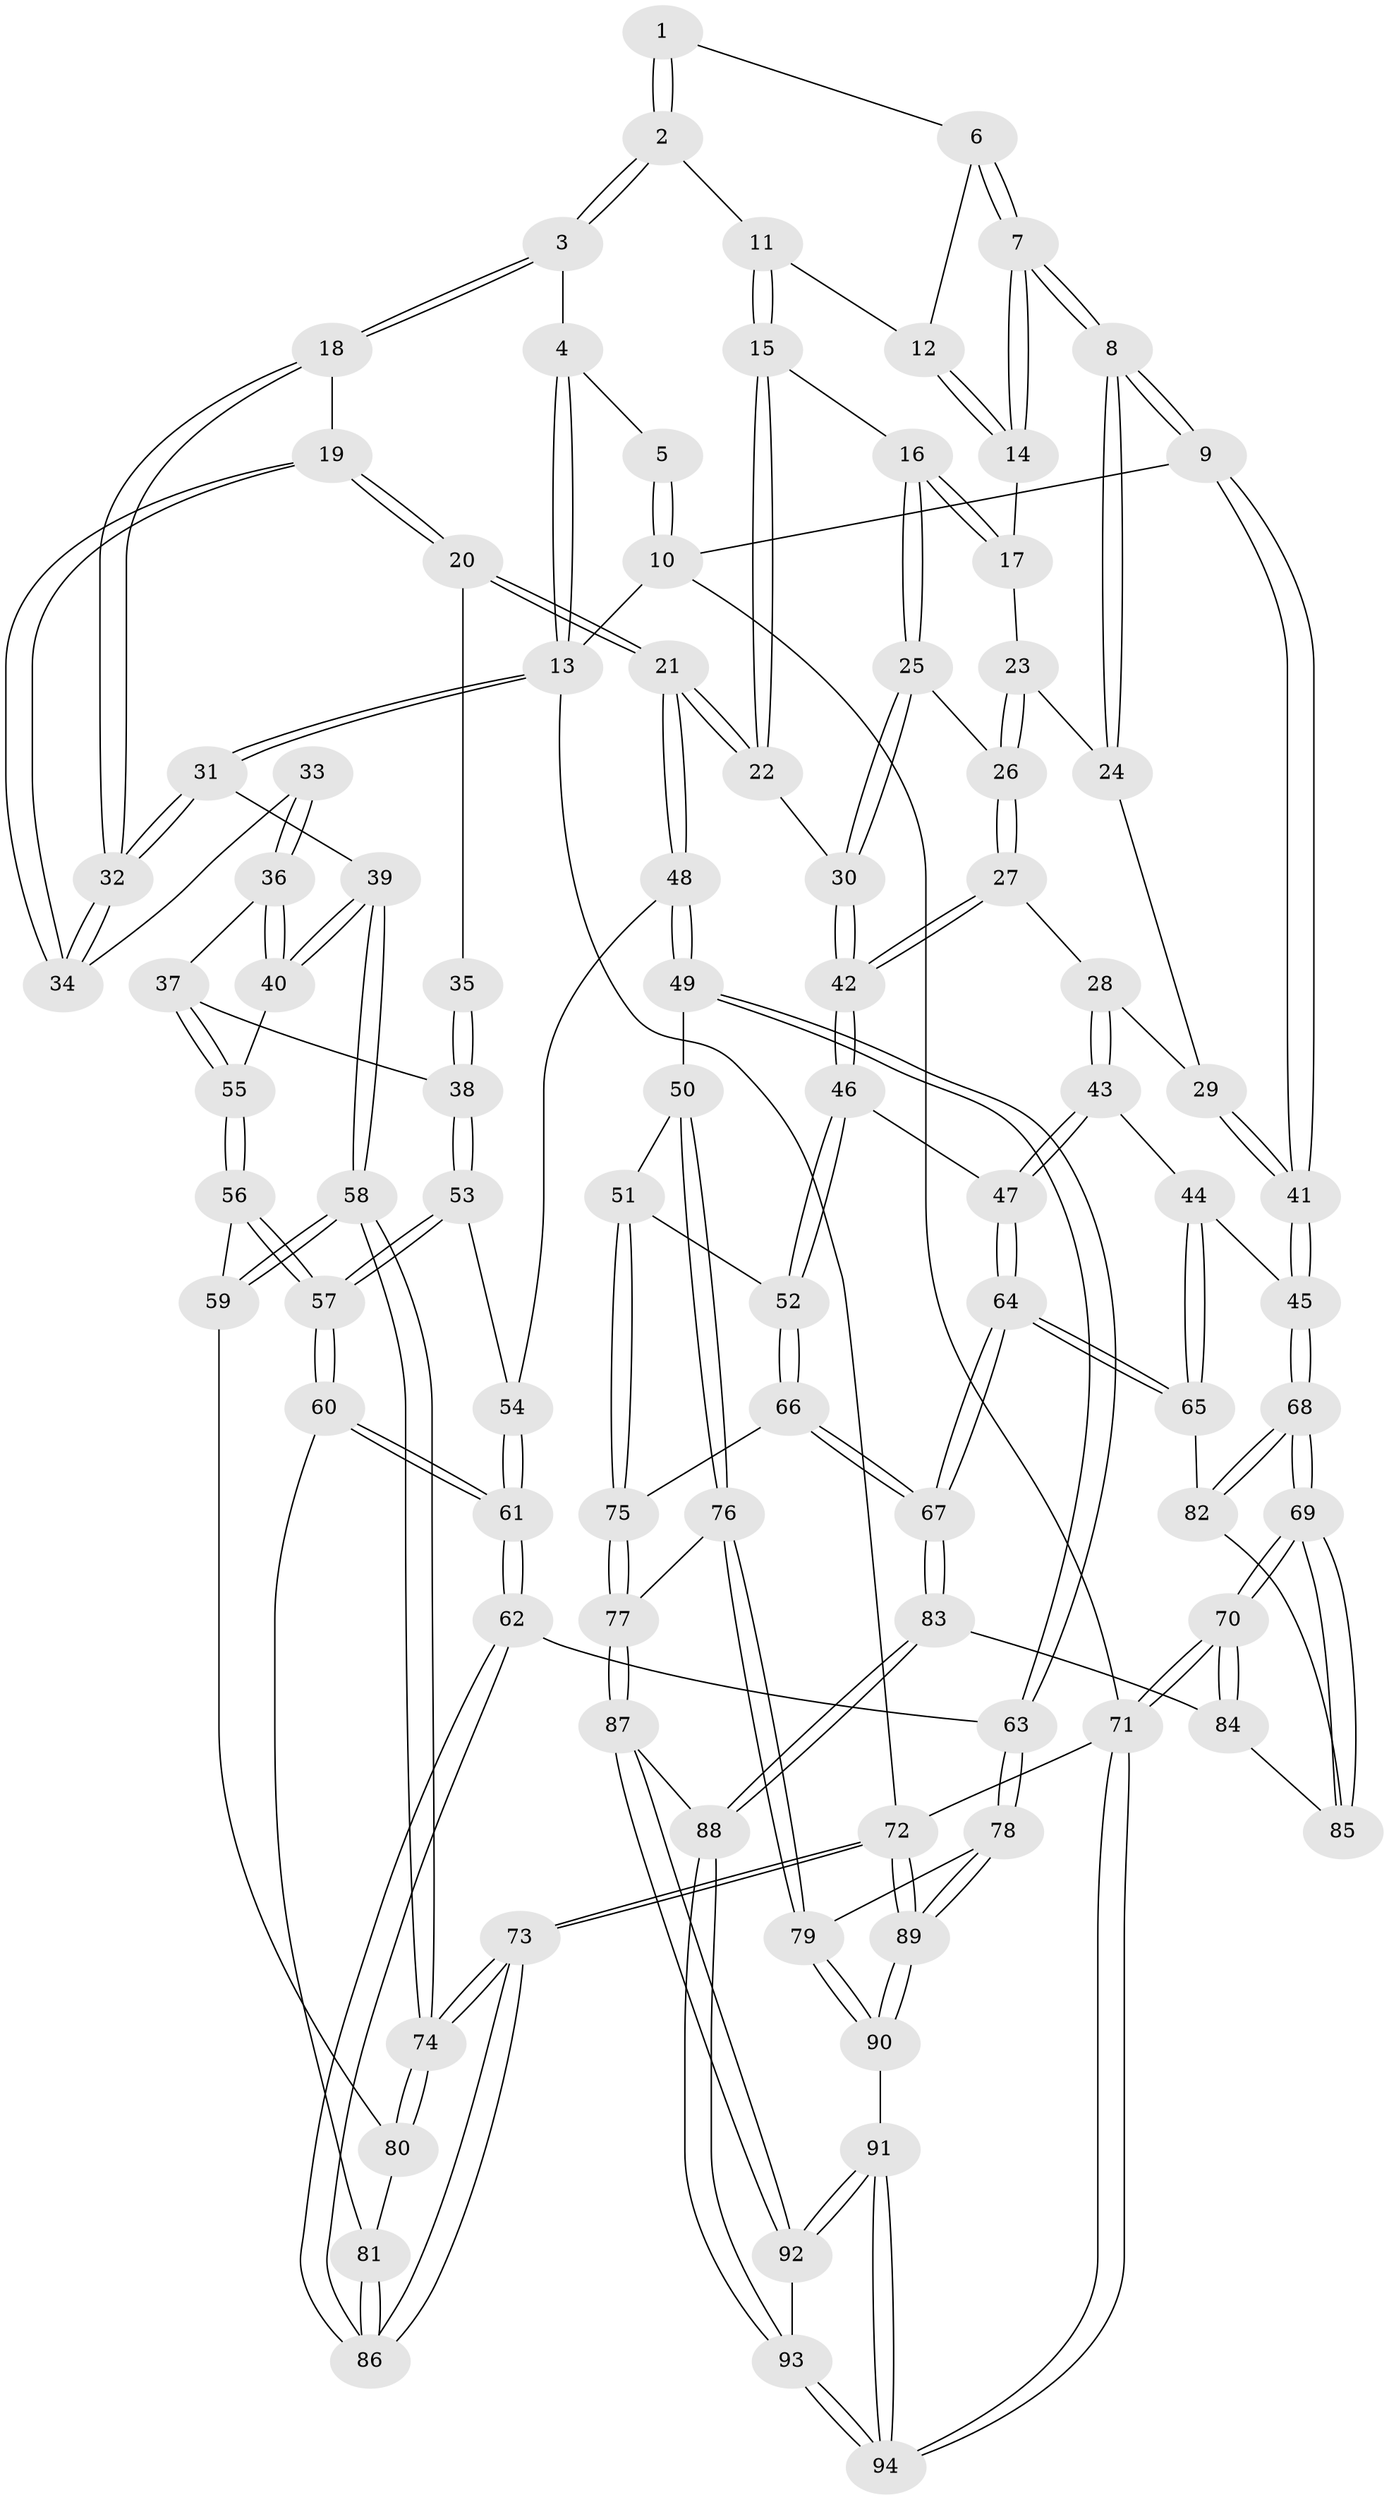 // Generated by graph-tools (version 1.1) at 2025/16/03/09/25 04:16:59]
// undirected, 94 vertices, 232 edges
graph export_dot {
graph [start="1"]
  node [color=gray90,style=filled];
  1 [pos="+0.2518446495102401+0.04985734047060678"];
  2 [pos="+0.4304003118476488+0.0990230395526071"];
  3 [pos="+0.6310940701734122+0.03990870847140676"];
  4 [pos="+0.642173342745927+0"];
  5 [pos="+0.22728514514413992+0"];
  6 [pos="+0.24950568744141274+0.053490327627081384"];
  7 [pos="+0+0.08587933563225499"];
  8 [pos="+0+0.0835361351126156"];
  9 [pos="+0+0.05438911553752334"];
  10 [pos="+0+0"];
  11 [pos="+0.3690943802033094+0.16008159779732284"];
  12 [pos="+0.23341693991942308+0.12484081569943573"];
  13 [pos="+1+0"];
  14 [pos="+0.20832146958834963+0.17650524380535618"];
  15 [pos="+0.34666258283572693+0.19947246344465738"];
  16 [pos="+0.26518788150068706+0.24053318998857326"];
  17 [pos="+0.2143475133025273+0.19146816056029695"];
  18 [pos="+0.6372021293734049+0.058153115996821034"];
  19 [pos="+0.6443663816223442+0.15127325647281648"];
  20 [pos="+0.6417367223880179+0.2108397289548314"];
  21 [pos="+0.6337734378601825+0.2420115491229551"];
  22 [pos="+0.42249460062941047+0.2966762243635203"];
  23 [pos="+0.16074011537640295+0.2529845251436121"];
  24 [pos="+0.12895986193184922+0.2782099375903669"];
  25 [pos="+0.2695114673705767+0.27191824671973897"];
  26 [pos="+0.21021447504170382+0.3281779015012038"];
  27 [pos="+0.18911638205536682+0.3542555280295865"];
  28 [pos="+0.1719880677549139+0.3664791373886234"];
  29 [pos="+0.13535271040331556+0.321340592172165"];
  30 [pos="+0.3511752371089063+0.35246567859616956"];
  31 [pos="+1+0.14899795950293834"];
  32 [pos="+1+0.16543998342967264"];
  33 [pos="+0.9933027816311442+0.24313846822821972"];
  34 [pos="+1+0.23719684119544804"];
  35 [pos="+0.8843300528710062+0.2923625012572833"];
  36 [pos="+0.9454668685713862+0.3388468127695181"];
  37 [pos="+0.9042461706308211+0.3932822103019567"];
  38 [pos="+0.885539869915503+0.3885642697979968"];
  39 [pos="+1+0.391726289697876"];
  40 [pos="+1+0.408465983260842"];
  41 [pos="+0+0.3693164047507641"];
  42 [pos="+0.3460814386806121+0.3964714802692109"];
  43 [pos="+0.1599161667337366+0.4195296999728229"];
  44 [pos="+0.044976588053506524+0.4605867828168073"];
  45 [pos="+0+0.3946651282411004"];
  46 [pos="+0.34942801153704206+0.44570617734336093"];
  47 [pos="+0.2596760944297501+0.49750239938636426"];
  48 [pos="+0.6471549344941416+0.36737551717653744"];
  49 [pos="+0.5623661898925851+0.4689988720156764"];
  50 [pos="+0.5141086816040042+0.5122047293519082"];
  51 [pos="+0.5065007766639594+0.5111465839044106"];
  52 [pos="+0.4661509830754783+0.504965762705928"];
  53 [pos="+0.8068955410320207+0.4147073702835079"];
  54 [pos="+0.671155516111775+0.3847901558310731"];
  55 [pos="+0.9397237721890855+0.41909004850208803"];
  56 [pos="+0.914695468002145+0.5732624791756499"];
  57 [pos="+0.9093541880010858+0.5747539232642037"];
  58 [pos="+1+0.5647754245046842"];
  59 [pos="+0.96847107363334+0.5786003125809178"];
  60 [pos="+0.8057205096789691+0.6581257314686869"];
  61 [pos="+0.7998626397672174+0.6605034175895352"];
  62 [pos="+0.7632705260778083+0.7054204476059833"];
  63 [pos="+0.7621277932055481+0.706041638343814"];
  64 [pos="+0.22188759500544614+0.6432663718142435"];
  65 [pos="+0.13938960666466288+0.6259112388088943"];
  66 [pos="+0.27379644057547586+0.6922061756115261"];
  67 [pos="+0.25763869503519016+0.6938425397989254"];
  68 [pos="+0+0.61563265857194"];
  69 [pos="+0+0.8372978593754813"];
  70 [pos="+0+1"];
  71 [pos="+0+1"];
  72 [pos="+1+1"];
  73 [pos="+1+1"];
  74 [pos="+1+1"];
  75 [pos="+0.3352934311316609+0.7033216290150214"];
  76 [pos="+0.5372030275289207+0.7162588522064013"];
  77 [pos="+0.48626485382252205+0.7336248956438197"];
  78 [pos="+0.7102557377039175+0.7442260017370663"];
  79 [pos="+0.5638147094929483+0.7311801920859278"];
  80 [pos="+0.9710910095013732+0.7051572072272407"];
  81 [pos="+0.9090493968892338+0.7119992555290909"];
  82 [pos="+0.050851142039695874+0.6646788853621226"];
  83 [pos="+0.2208635626691593+0.8365354308027695"];
  84 [pos="+0.1259564175098366+0.8486332628448625"];
  85 [pos="+0.05785188867684055+0.7657968108806231"];
  86 [pos="+1+1"];
  87 [pos="+0.43591372451653604+0.8280116587924307"];
  88 [pos="+0.2225550271296781+0.8390641922535818"];
  89 [pos="+0.7624828092759346+1"];
  90 [pos="+0.5349282848692314+1"];
  91 [pos="+0.5338165254866867+1"];
  92 [pos="+0.4236309504535199+0.9802707183265897"];
  93 [pos="+0.2307299971800899+0.8577512868286914"];
  94 [pos="+0.16135675125622195+1"];
  1 -- 2;
  1 -- 2;
  1 -- 6;
  2 -- 3;
  2 -- 3;
  2 -- 11;
  3 -- 4;
  3 -- 18;
  3 -- 18;
  4 -- 5;
  4 -- 13;
  4 -- 13;
  5 -- 10;
  5 -- 10;
  6 -- 7;
  6 -- 7;
  6 -- 12;
  7 -- 8;
  7 -- 8;
  7 -- 14;
  7 -- 14;
  8 -- 9;
  8 -- 9;
  8 -- 24;
  8 -- 24;
  9 -- 10;
  9 -- 41;
  9 -- 41;
  10 -- 13;
  10 -- 71;
  11 -- 12;
  11 -- 15;
  11 -- 15;
  12 -- 14;
  12 -- 14;
  13 -- 31;
  13 -- 31;
  13 -- 72;
  14 -- 17;
  15 -- 16;
  15 -- 22;
  15 -- 22;
  16 -- 17;
  16 -- 17;
  16 -- 25;
  16 -- 25;
  17 -- 23;
  18 -- 19;
  18 -- 32;
  18 -- 32;
  19 -- 20;
  19 -- 20;
  19 -- 34;
  19 -- 34;
  20 -- 21;
  20 -- 21;
  20 -- 35;
  21 -- 22;
  21 -- 22;
  21 -- 48;
  21 -- 48;
  22 -- 30;
  23 -- 24;
  23 -- 26;
  23 -- 26;
  24 -- 29;
  25 -- 26;
  25 -- 30;
  25 -- 30;
  26 -- 27;
  26 -- 27;
  27 -- 28;
  27 -- 42;
  27 -- 42;
  28 -- 29;
  28 -- 43;
  28 -- 43;
  29 -- 41;
  29 -- 41;
  30 -- 42;
  30 -- 42;
  31 -- 32;
  31 -- 32;
  31 -- 39;
  32 -- 34;
  32 -- 34;
  33 -- 34;
  33 -- 36;
  33 -- 36;
  35 -- 38;
  35 -- 38;
  36 -- 37;
  36 -- 40;
  36 -- 40;
  37 -- 38;
  37 -- 55;
  37 -- 55;
  38 -- 53;
  38 -- 53;
  39 -- 40;
  39 -- 40;
  39 -- 58;
  39 -- 58;
  40 -- 55;
  41 -- 45;
  41 -- 45;
  42 -- 46;
  42 -- 46;
  43 -- 44;
  43 -- 47;
  43 -- 47;
  44 -- 45;
  44 -- 65;
  44 -- 65;
  45 -- 68;
  45 -- 68;
  46 -- 47;
  46 -- 52;
  46 -- 52;
  47 -- 64;
  47 -- 64;
  48 -- 49;
  48 -- 49;
  48 -- 54;
  49 -- 50;
  49 -- 63;
  49 -- 63;
  50 -- 51;
  50 -- 76;
  50 -- 76;
  51 -- 52;
  51 -- 75;
  51 -- 75;
  52 -- 66;
  52 -- 66;
  53 -- 54;
  53 -- 57;
  53 -- 57;
  54 -- 61;
  54 -- 61;
  55 -- 56;
  55 -- 56;
  56 -- 57;
  56 -- 57;
  56 -- 59;
  57 -- 60;
  57 -- 60;
  58 -- 59;
  58 -- 59;
  58 -- 74;
  58 -- 74;
  59 -- 80;
  60 -- 61;
  60 -- 61;
  60 -- 81;
  61 -- 62;
  61 -- 62;
  62 -- 63;
  62 -- 86;
  62 -- 86;
  63 -- 78;
  63 -- 78;
  64 -- 65;
  64 -- 65;
  64 -- 67;
  64 -- 67;
  65 -- 82;
  66 -- 67;
  66 -- 67;
  66 -- 75;
  67 -- 83;
  67 -- 83;
  68 -- 69;
  68 -- 69;
  68 -- 82;
  68 -- 82;
  69 -- 70;
  69 -- 70;
  69 -- 85;
  69 -- 85;
  70 -- 71;
  70 -- 71;
  70 -- 84;
  70 -- 84;
  71 -- 94;
  71 -- 94;
  71 -- 72;
  72 -- 73;
  72 -- 73;
  72 -- 89;
  72 -- 89;
  73 -- 74;
  73 -- 74;
  73 -- 86;
  73 -- 86;
  74 -- 80;
  74 -- 80;
  75 -- 77;
  75 -- 77;
  76 -- 77;
  76 -- 79;
  76 -- 79;
  77 -- 87;
  77 -- 87;
  78 -- 79;
  78 -- 89;
  78 -- 89;
  79 -- 90;
  79 -- 90;
  80 -- 81;
  81 -- 86;
  81 -- 86;
  82 -- 85;
  83 -- 84;
  83 -- 88;
  83 -- 88;
  84 -- 85;
  87 -- 88;
  87 -- 92;
  87 -- 92;
  88 -- 93;
  88 -- 93;
  89 -- 90;
  89 -- 90;
  90 -- 91;
  91 -- 92;
  91 -- 92;
  91 -- 94;
  91 -- 94;
  92 -- 93;
  93 -- 94;
  93 -- 94;
}

